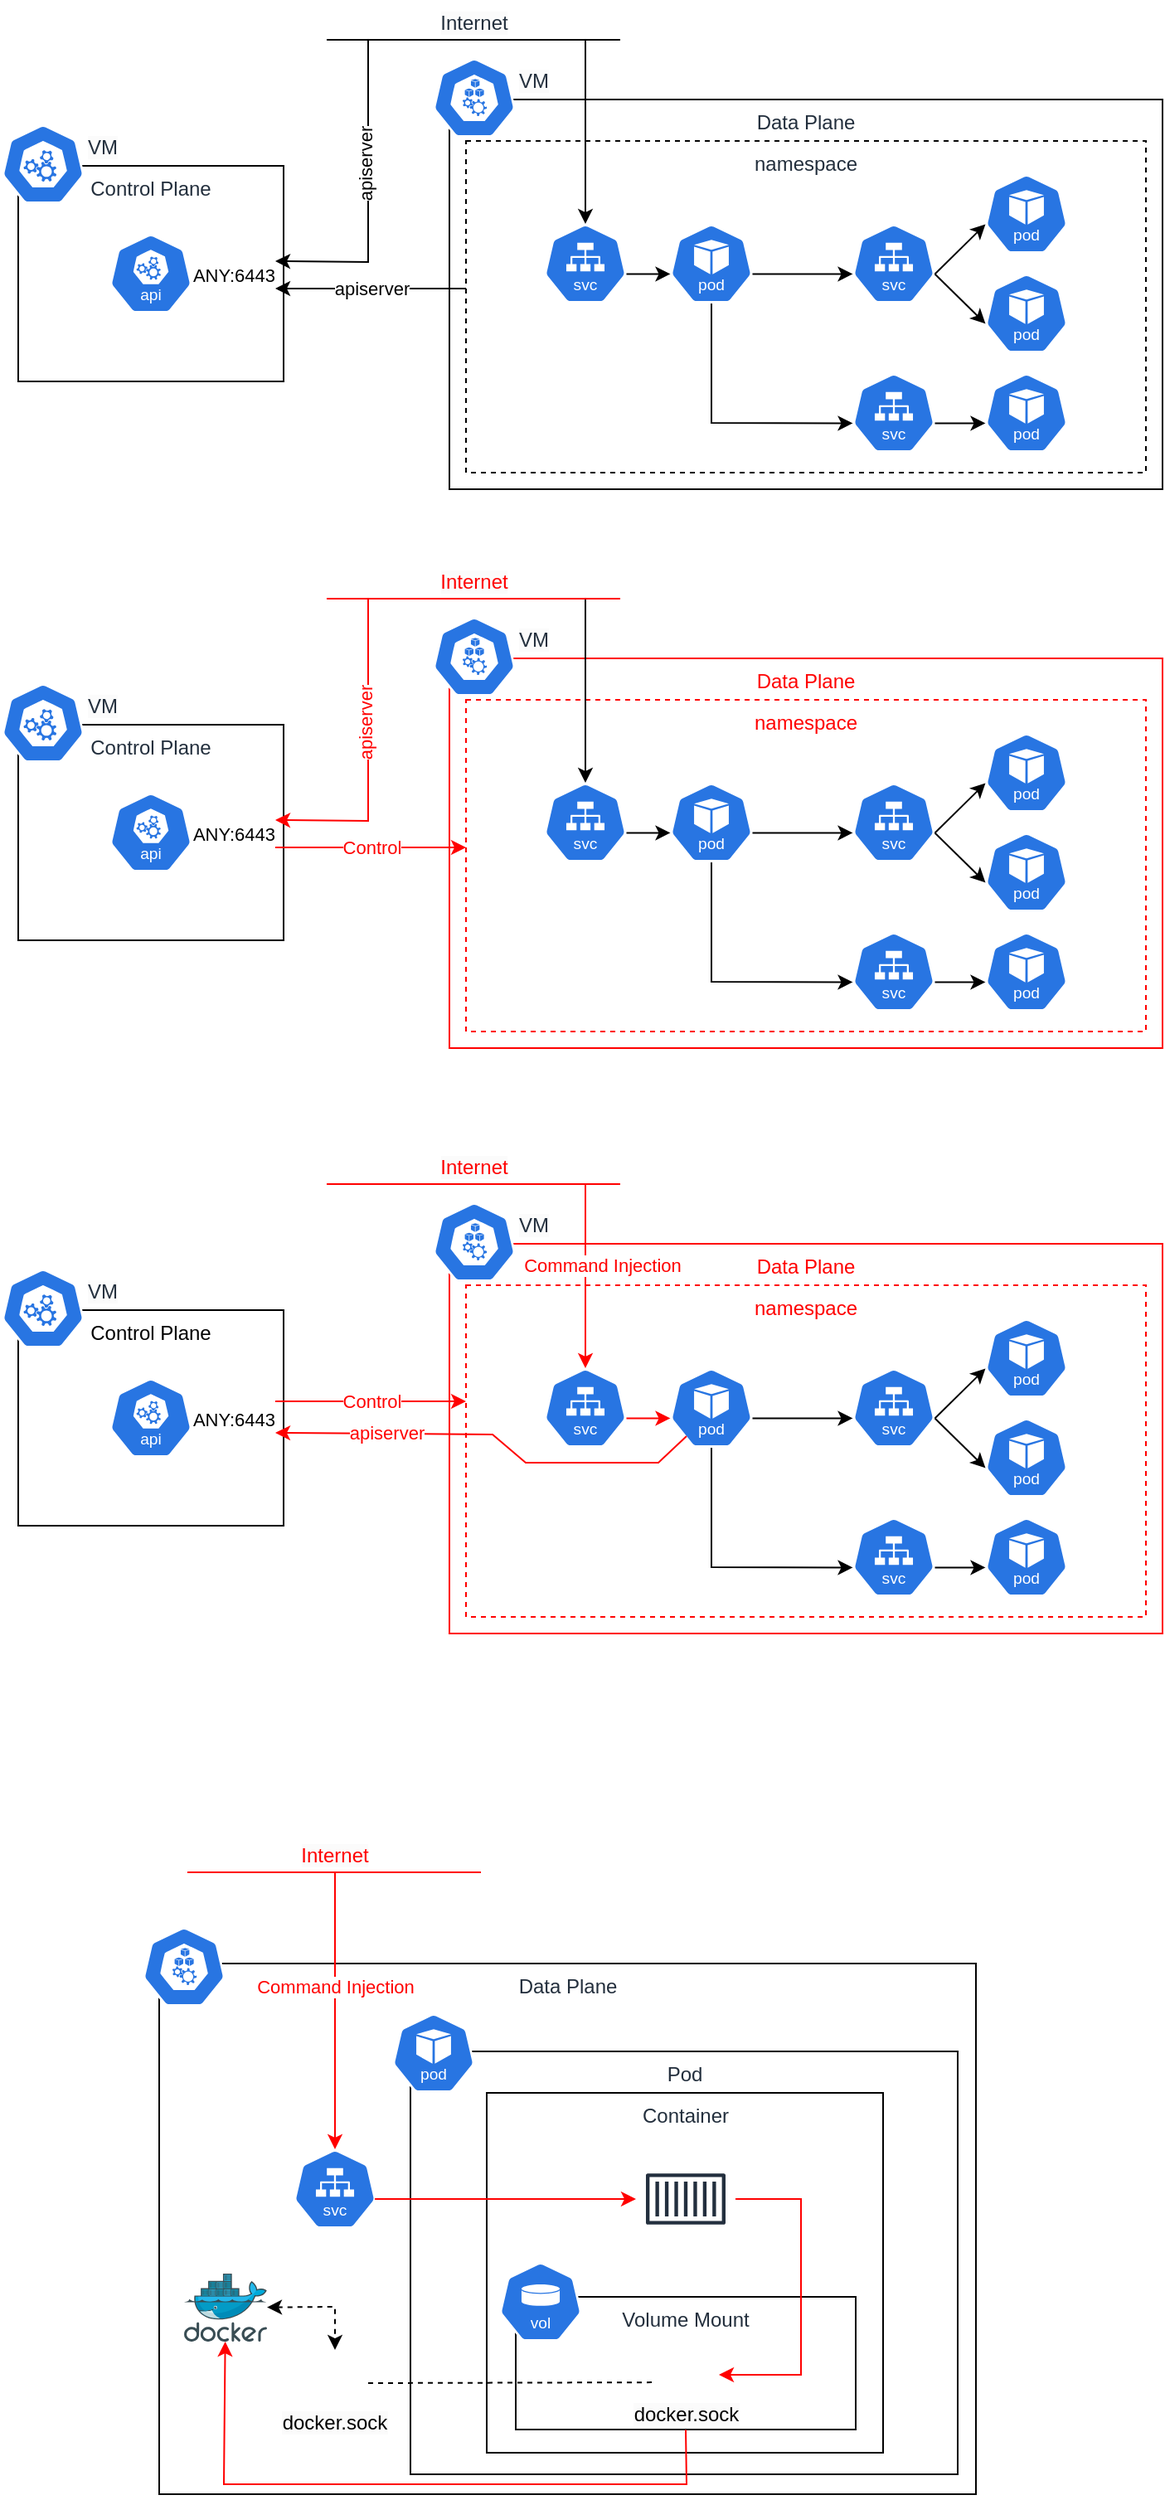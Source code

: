 <mxfile version="23.1.5" type="device">
  <diagram name="페이지-1" id="6Ciud2LX_YON1yYENwLM">
    <mxGraphModel dx="1900" dy="1121" grid="0" gridSize="10" guides="1" tooltips="1" connect="1" arrows="1" fold="1" page="1" pageScale="1" pageWidth="827" pageHeight="1169" math="0" shadow="0">
      <root>
        <mxCell id="0" />
        <mxCell id="1" parent="0" />
        <mxCell id="OnEs7zNqJqw-kV35xcPl-3" value="Control Plane" style="fillColor=default;strokeColor=default;dashed=0;verticalAlign=top;fontStyle=0;fontColor=#232F3D;whiteSpace=wrap;html=1;" parent="1" vertex="1">
          <mxGeometry x="74" y="233" width="160" height="130" as="geometry" />
        </mxCell>
        <mxCell id="OnEs7zNqJqw-kV35xcPl-1" value="" style="aspect=fixed;sketch=0;html=1;dashed=0;whitespace=wrap;fillColor=#2875E2;strokeColor=#ffffff;points=[[0.005,0.63,0],[0.1,0.2,0],[0.9,0.2,0],[0.5,0,0],[0.995,0.63,0],[0.72,0.99,0],[0.5,1,0],[0.28,0.99,0]];shape=mxgraph.kubernetes.icon2;prIcon=control_plane" parent="1" vertex="1">
          <mxGeometry x="64" y="208" width="50" height="48" as="geometry" />
        </mxCell>
        <mxCell id="OnEs7zNqJqw-kV35xcPl-5" value="" style="aspect=fixed;sketch=0;html=1;dashed=0;whitespace=wrap;fillColor=#2875E2;strokeColor=#ffffff;points=[[0.005,0.63,0],[0.1,0.2,0],[0.9,0.2,0],[0.5,0,0],[0.995,0.63,0],[0.72,0.99,0],[0.5,1,0],[0.28,0.99,0]];shape=mxgraph.kubernetes.icon2;kubernetesLabel=1;prIcon=api" parent="1" vertex="1">
          <mxGeometry x="129" y="274" width="50" height="48" as="geometry" />
        </mxCell>
        <mxCell id="OnEs7zNqJqw-kV35xcPl-6" value="&lt;span style=&quot;color: rgb(35, 47, 61); font-family: Helvetica; font-size: 12px; font-style: normal; font-variant-ligatures: normal; font-variant-caps: normal; font-weight: 400; letter-spacing: normal; orphans: 2; text-align: center; text-indent: 0px; text-transform: none; widows: 2; word-spacing: 0px; -webkit-text-stroke-width: 0px; background-color: rgb(251, 251, 251); text-decoration-thickness: initial; text-decoration-style: initial; text-decoration-color: initial; float: none; display: inline !important;&quot;&gt;VM&lt;/span&gt;" style="text;whiteSpace=wrap;html=1;" parent="1" vertex="1">
          <mxGeometry x="114" y="208" width="70" height="30" as="geometry" />
        </mxCell>
        <mxCell id="OnEs7zNqJqw-kV35xcPl-7" value="Data Plane" style="fillColor=default;strokeColor=default;dashed=0;verticalAlign=top;fontStyle=0;fontColor=#232F3D;whiteSpace=wrap;html=1;" parent="1" vertex="1">
          <mxGeometry x="334" y="193" width="430" height="235" as="geometry" />
        </mxCell>
        <mxCell id="OnEs7zNqJqw-kV35xcPl-10" value="&lt;span style=&quot;color: rgb(35, 47, 61); font-family: Helvetica; font-size: 12px; font-style: normal; font-variant-ligatures: normal; font-variant-caps: normal; font-weight: 400; letter-spacing: normal; orphans: 2; text-align: center; text-indent: 0px; text-transform: none; widows: 2; word-spacing: 0px; -webkit-text-stroke-width: 0px; background-color: rgb(251, 251, 251); text-decoration-thickness: initial; text-decoration-style: initial; text-decoration-color: initial; float: none; display: inline !important;&quot;&gt;VM&lt;/span&gt;" style="text;whiteSpace=wrap;html=1;" parent="1" vertex="1">
          <mxGeometry x="374" y="168" width="70" height="30" as="geometry" />
        </mxCell>
        <mxCell id="OnEs7zNqJqw-kV35xcPl-11" value="" style="aspect=fixed;sketch=0;html=1;dashed=0;whitespace=wrap;fillColor=#2875E2;strokeColor=#ffffff;points=[[0.005,0.63,0],[0.1,0.2,0],[0.9,0.2,0],[0.5,0,0],[0.995,0.63,0],[0.72,0.99,0],[0.5,1,0],[0.28,0.99,0]];shape=mxgraph.kubernetes.icon2;prIcon=node" parent="1" vertex="1">
          <mxGeometry x="324" y="168" width="50" height="48" as="geometry" />
        </mxCell>
        <mxCell id="OnEs7zNqJqw-kV35xcPl-15" value="" style="endArrow=classic;html=1;rounded=0;" parent="1" edge="1">
          <mxGeometry relative="1" as="geometry">
            <mxPoint x="344" y="307" as="sourcePoint" />
            <mxPoint x="229" y="307" as="targetPoint" />
          </mxGeometry>
        </mxCell>
        <mxCell id="OnEs7zNqJqw-kV35xcPl-16" value="apiserver" style="edgeLabel;resizable=0;html=1;align=center;verticalAlign=middle;" parent="OnEs7zNqJqw-kV35xcPl-15" connectable="0" vertex="1">
          <mxGeometry relative="1" as="geometry" />
        </mxCell>
        <mxCell id="OnEs7zNqJqw-kV35xcPl-18" value="ANY:6443" style="edgeLabel;resizable=0;html=1;align=right;verticalAlign=bottom;" parent="OnEs7zNqJqw-kV35xcPl-15" connectable="0" vertex="1">
          <mxGeometry x="1" relative="1" as="geometry" />
        </mxCell>
        <mxCell id="OnEs7zNqJqw-kV35xcPl-20" value="namespace" style="fillColor=default;strokeColor=default;dashed=1;verticalAlign=top;fontStyle=0;fontColor=#232F3D;whiteSpace=wrap;html=1;" parent="1" vertex="1">
          <mxGeometry x="344" y="218" width="410" height="200" as="geometry" />
        </mxCell>
        <mxCell id="OnEs7zNqJqw-kV35xcPl-21" value="" style="aspect=fixed;sketch=0;html=1;dashed=0;whitespace=wrap;fillColor=#2875E2;strokeColor=#ffffff;points=[[0.005,0.63,0],[0.1,0.2,0],[0.9,0.2,0],[0.5,0,0],[0.995,0.63,0],[0.72,0.99,0],[0.5,1,0],[0.28,0.99,0]];shape=mxgraph.kubernetes.icon2;kubernetesLabel=1;prIcon=svc" parent="1" vertex="1">
          <mxGeometry x="391" y="268" width="50" height="48" as="geometry" />
        </mxCell>
        <mxCell id="OnEs7zNqJqw-kV35xcPl-24" value="" style="aspect=fixed;sketch=0;html=1;dashed=0;whitespace=wrap;fillColor=#2875E2;strokeColor=#ffffff;points=[[0.005,0.63,0],[0.1,0.2,0],[0.9,0.2,0],[0.5,0,0],[0.995,0.63,0],[0.72,0.99,0],[0.5,1,0],[0.28,0.99,0]];shape=mxgraph.kubernetes.icon2;kubernetesLabel=1;prIcon=svc" parent="1" vertex="1">
          <mxGeometry x="577" y="268" width="50" height="48" as="geometry" />
        </mxCell>
        <mxCell id="OnEs7zNqJqw-kV35xcPl-26" value="" style="aspect=fixed;sketch=0;html=1;dashed=0;whitespace=wrap;fillColor=#2875E2;strokeColor=#ffffff;points=[[0.005,0.63,0],[0.1,0.2,0],[0.9,0.2,0],[0.5,0,0],[0.995,0.63,0],[0.72,0.99,0],[0.5,1,0],[0.28,0.99,0]];shape=mxgraph.kubernetes.icon2;kubernetesLabel=1;prIcon=pod" parent="1" vertex="1">
          <mxGeometry x="467" y="268" width="50" height="48" as="geometry" />
        </mxCell>
        <mxCell id="OnEs7zNqJqw-kV35xcPl-27" value="" style="aspect=fixed;sketch=0;html=1;dashed=0;whitespace=wrap;fillColor=#2875E2;strokeColor=#ffffff;points=[[0.005,0.63,0],[0.1,0.2,0],[0.9,0.2,0],[0.5,0,0],[0.995,0.63,0],[0.72,0.99,0],[0.5,1,0],[0.28,0.99,0]];shape=mxgraph.kubernetes.icon2;kubernetesLabel=1;prIcon=pod" parent="1" vertex="1">
          <mxGeometry x="657" y="238" width="50" height="48" as="geometry" />
        </mxCell>
        <mxCell id="OnEs7zNqJqw-kV35xcPl-28" value="" style="aspect=fixed;sketch=0;html=1;dashed=0;whitespace=wrap;fillColor=#2875E2;strokeColor=#ffffff;points=[[0.005,0.63,0],[0.1,0.2,0],[0.9,0.2,0],[0.5,0,0],[0.995,0.63,0],[0.72,0.99,0],[0.5,1,0],[0.28,0.99,0]];shape=mxgraph.kubernetes.icon2;kubernetesLabel=1;prIcon=pod" parent="1" vertex="1">
          <mxGeometry x="657" y="298" width="50" height="48" as="geometry" />
        </mxCell>
        <mxCell id="OnEs7zNqJqw-kV35xcPl-29" value="" style="endArrow=classic;html=1;rounded=0;entryX=0.5;entryY=0;entryDx=0;entryDy=0;entryPerimeter=0;" parent="1" target="OnEs7zNqJqw-kV35xcPl-21" edge="1">
          <mxGeometry width="50" height="50" relative="1" as="geometry">
            <mxPoint x="416" y="157" as="sourcePoint" />
            <mxPoint x="484" y="58" as="targetPoint" />
          </mxGeometry>
        </mxCell>
        <mxCell id="OnEs7zNqJqw-kV35xcPl-31" value="" style="endArrow=classic;html=1;rounded=0;entryX=0.005;entryY=0.63;entryDx=0;entryDy=0;entryPerimeter=0;exitX=0.995;exitY=0.63;exitDx=0;exitDy=0;exitPerimeter=0;" parent="1" source="OnEs7zNqJqw-kV35xcPl-21" target="OnEs7zNqJqw-kV35xcPl-26" edge="1">
          <mxGeometry width="50" height="50" relative="1" as="geometry">
            <mxPoint x="427" y="142" as="sourcePoint" />
            <mxPoint x="426" y="278" as="targetPoint" />
          </mxGeometry>
        </mxCell>
        <mxCell id="OnEs7zNqJqw-kV35xcPl-32" value="" style="endArrow=classic;html=1;rounded=0;exitX=0.995;exitY=0.63;exitDx=0;exitDy=0;exitPerimeter=0;entryX=0.005;entryY=0.63;entryDx=0;entryDy=0;entryPerimeter=0;" parent="1" source="OnEs7zNqJqw-kV35xcPl-26" target="OnEs7zNqJqw-kV35xcPl-24" edge="1">
          <mxGeometry width="50" height="50" relative="1" as="geometry">
            <mxPoint x="507" y="302" as="sourcePoint" />
            <mxPoint x="477" y="308" as="targetPoint" />
          </mxGeometry>
        </mxCell>
        <mxCell id="OnEs7zNqJqw-kV35xcPl-37" value="" style="endArrow=classic;html=1;rounded=0;entryX=0.005;entryY=0.63;entryDx=0;entryDy=0;entryPerimeter=0;exitX=0.995;exitY=0.63;exitDx=0;exitDy=0;exitPerimeter=0;" parent="1" source="OnEs7zNqJqw-kV35xcPl-24" target="OnEs7zNqJqw-kV35xcPl-28" edge="1">
          <mxGeometry width="50" height="50" relative="1" as="geometry">
            <mxPoint x="527" y="308" as="sourcePoint" />
            <mxPoint x="587" y="308" as="targetPoint" />
          </mxGeometry>
        </mxCell>
        <mxCell id="OnEs7zNqJqw-kV35xcPl-38" value="" style="endArrow=classic;html=1;rounded=0;entryX=0.005;entryY=0.63;entryDx=0;entryDy=0;entryPerimeter=0;exitX=0.995;exitY=0.63;exitDx=0;exitDy=0;exitPerimeter=0;" parent="1" source="OnEs7zNqJqw-kV35xcPl-24" target="OnEs7zNqJqw-kV35xcPl-27" edge="1">
          <mxGeometry width="50" height="50" relative="1" as="geometry">
            <mxPoint x="637" y="308" as="sourcePoint" />
            <mxPoint x="667" y="338" as="targetPoint" />
          </mxGeometry>
        </mxCell>
        <mxCell id="OnEs7zNqJqw-kV35xcPl-39" value="" style="aspect=fixed;sketch=0;html=1;dashed=0;whitespace=wrap;fillColor=#2875E2;strokeColor=#ffffff;points=[[0.005,0.63,0],[0.1,0.2,0],[0.9,0.2,0],[0.5,0,0],[0.995,0.63,0],[0.72,0.99,0],[0.5,1,0],[0.28,0.99,0]];shape=mxgraph.kubernetes.icon2;kubernetesLabel=1;prIcon=svc" parent="1" vertex="1">
          <mxGeometry x="577" y="358" width="50" height="48" as="geometry" />
        </mxCell>
        <mxCell id="OnEs7zNqJqw-kV35xcPl-40" value="" style="aspect=fixed;sketch=0;html=1;dashed=0;whitespace=wrap;fillColor=#2875E2;strokeColor=#ffffff;points=[[0.005,0.63,0],[0.1,0.2,0],[0.9,0.2,0],[0.5,0,0],[0.995,0.63,0],[0.72,0.99,0],[0.5,1,0],[0.28,0.99,0]];shape=mxgraph.kubernetes.icon2;kubernetesLabel=1;prIcon=pod" parent="1" vertex="1">
          <mxGeometry x="657" y="358" width="50" height="48" as="geometry" />
        </mxCell>
        <mxCell id="OnEs7zNqJqw-kV35xcPl-41" value="" style="endArrow=classic;html=1;rounded=0;entryX=0.005;entryY=0.63;entryDx=0;entryDy=0;entryPerimeter=0;exitX=0.995;exitY=0.63;exitDx=0;exitDy=0;exitPerimeter=0;" parent="1" source="OnEs7zNqJqw-kV35xcPl-39" target="OnEs7zNqJqw-kV35xcPl-40" edge="1">
          <mxGeometry width="50" height="50" relative="1" as="geometry">
            <mxPoint x="637" y="398" as="sourcePoint" />
            <mxPoint x="667" y="428" as="targetPoint" />
          </mxGeometry>
        </mxCell>
        <mxCell id="OnEs7zNqJqw-kV35xcPl-42" value="" style="endArrow=classic;html=1;rounded=0;exitX=0.5;exitY=1;exitDx=0;exitDy=0;exitPerimeter=0;entryX=0.005;entryY=0.63;entryDx=0;entryDy=0;entryPerimeter=0;" parent="1" source="OnEs7zNqJqw-kV35xcPl-26" target="OnEs7zNqJqw-kV35xcPl-39" edge="1">
          <mxGeometry width="50" height="50" relative="1" as="geometry">
            <mxPoint x="490" y="346" as="sourcePoint" />
            <mxPoint x="550" y="346" as="targetPoint" />
            <Array as="points">
              <mxPoint x="492" y="388" />
            </Array>
          </mxGeometry>
        </mxCell>
        <mxCell id="OnEs7zNqJqw-kV35xcPl-44" value="" style="endArrow=none;html=1;rounded=0;" parent="1" edge="1">
          <mxGeometry width="50" height="50" relative="1" as="geometry">
            <mxPoint x="260" y="157" as="sourcePoint" />
            <mxPoint x="437" y="157" as="targetPoint" />
          </mxGeometry>
        </mxCell>
        <mxCell id="OnEs7zNqJqw-kV35xcPl-45" value="&lt;span style=&quot;color: rgb(35, 47, 61); font-family: Helvetica; font-size: 12px; font-style: normal; font-variant-ligatures: normal; font-variant-caps: normal; font-weight: 400; letter-spacing: normal; orphans: 2; text-indent: 0px; text-transform: none; widows: 2; word-spacing: 0px; -webkit-text-stroke-width: 0px; background-color: rgb(251, 251, 251); text-decoration-thickness: initial; text-decoration-style: initial; text-decoration-color: initial; float: none; display: inline !important;&quot;&gt;Internet&lt;/span&gt;" style="text;whiteSpace=wrap;html=1;align=center;" parent="1" vertex="1">
          <mxGeometry x="326" y="133" width="46" height="20" as="geometry" />
        </mxCell>
        <mxCell id="OnEs7zNqJqw-kV35xcPl-46" value="" style="endArrow=classic;html=1;rounded=0;" parent="1" edge="1">
          <mxGeometry relative="1" as="geometry">
            <mxPoint x="285" y="157" as="sourcePoint" />
            <mxPoint x="229" y="290.5" as="targetPoint" />
            <Array as="points">
              <mxPoint x="285" y="291" />
            </Array>
          </mxGeometry>
        </mxCell>
        <mxCell id="OnEs7zNqJqw-kV35xcPl-47" value="apiserver" style="edgeLabel;resizable=0;html=1;align=center;verticalAlign=middle;rotation=-90;" parent="OnEs7zNqJqw-kV35xcPl-46" connectable="0" vertex="1">
          <mxGeometry relative="1" as="geometry">
            <mxPoint x="-2" y="-20" as="offset" />
          </mxGeometry>
        </mxCell>
        <mxCell id="hbSczMto2mFZ_-X4x2tu-1" value="Control Plane" style="fillColor=default;strokeColor=default;dashed=0;verticalAlign=top;fontStyle=0;fontColor=#232F3D;whiteSpace=wrap;html=1;" parent="1" vertex="1">
          <mxGeometry x="74" y="570" width="160" height="130" as="geometry" />
        </mxCell>
        <mxCell id="hbSczMto2mFZ_-X4x2tu-2" value="" style="aspect=fixed;sketch=0;html=1;dashed=0;whitespace=wrap;fillColor=#2875E2;strokeColor=#ffffff;points=[[0.005,0.63,0],[0.1,0.2,0],[0.9,0.2,0],[0.5,0,0],[0.995,0.63,0],[0.72,0.99,0],[0.5,1,0],[0.28,0.99,0]];shape=mxgraph.kubernetes.icon2;prIcon=control_plane" parent="1" vertex="1">
          <mxGeometry x="64" y="545" width="50" height="48" as="geometry" />
        </mxCell>
        <mxCell id="hbSczMto2mFZ_-X4x2tu-3" value="" style="aspect=fixed;sketch=0;html=1;dashed=0;whitespace=wrap;fillColor=#2875E2;strokeColor=#ffffff;points=[[0.005,0.63,0],[0.1,0.2,0],[0.9,0.2,0],[0.5,0,0],[0.995,0.63,0],[0.72,0.99,0],[0.5,1,0],[0.28,0.99,0]];shape=mxgraph.kubernetes.icon2;kubernetesLabel=1;prIcon=api" parent="1" vertex="1">
          <mxGeometry x="129" y="611" width="50" height="48" as="geometry" />
        </mxCell>
        <mxCell id="hbSczMto2mFZ_-X4x2tu-4" value="&lt;span style=&quot;color: rgb(35, 47, 61); font-family: Helvetica; font-size: 12px; font-style: normal; font-variant-ligatures: normal; font-variant-caps: normal; font-weight: 400; letter-spacing: normal; orphans: 2; text-align: center; text-indent: 0px; text-transform: none; widows: 2; word-spacing: 0px; -webkit-text-stroke-width: 0px; background-color: rgb(251, 251, 251); text-decoration-thickness: initial; text-decoration-style: initial; text-decoration-color: initial; float: none; display: inline !important;&quot;&gt;VM&lt;/span&gt;" style="text;whiteSpace=wrap;html=1;" parent="1" vertex="1">
          <mxGeometry x="114" y="545" width="70" height="30" as="geometry" />
        </mxCell>
        <mxCell id="hbSczMto2mFZ_-X4x2tu-5" value="&lt;font color=&quot;#ff0000&quot;&gt;Data Plane&lt;/font&gt;" style="fillColor=default;strokeColor=#FF0000;dashed=0;verticalAlign=top;fontStyle=0;fontColor=#232F3D;whiteSpace=wrap;html=1;" parent="1" vertex="1">
          <mxGeometry x="334" y="530" width="430" height="235" as="geometry" />
        </mxCell>
        <mxCell id="hbSczMto2mFZ_-X4x2tu-6" value="&lt;span style=&quot;color: rgb(35, 47, 61); font-family: Helvetica; font-size: 12px; font-style: normal; font-variant-ligatures: normal; font-variant-caps: normal; font-weight: 400; letter-spacing: normal; orphans: 2; text-align: center; text-indent: 0px; text-transform: none; widows: 2; word-spacing: 0px; -webkit-text-stroke-width: 0px; background-color: rgb(251, 251, 251); text-decoration-thickness: initial; text-decoration-style: initial; text-decoration-color: initial; float: none; display: inline !important;&quot;&gt;VM&lt;/span&gt;" style="text;whiteSpace=wrap;html=1;" parent="1" vertex="1">
          <mxGeometry x="374" y="505" width="70" height="30" as="geometry" />
        </mxCell>
        <mxCell id="hbSczMto2mFZ_-X4x2tu-7" value="" style="aspect=fixed;sketch=0;html=1;dashed=0;whitespace=wrap;fillColor=#2875E2;strokeColor=#ffffff;points=[[0.005,0.63,0],[0.1,0.2,0],[0.9,0.2,0],[0.5,0,0],[0.995,0.63,0],[0.72,0.99,0],[0.5,1,0],[0.28,0.99,0]];shape=mxgraph.kubernetes.icon2;prIcon=node" parent="1" vertex="1">
          <mxGeometry x="324" y="505" width="50" height="48" as="geometry" />
        </mxCell>
        <mxCell id="hbSczMto2mFZ_-X4x2tu-8" value="" style="endArrow=none;html=1;rounded=0;strokeColor=#FF0000;startArrow=classic;startFill=1;endFill=0;" parent="1" edge="1">
          <mxGeometry relative="1" as="geometry">
            <mxPoint x="344" y="644" as="sourcePoint" />
            <mxPoint x="229" y="644" as="targetPoint" />
          </mxGeometry>
        </mxCell>
        <mxCell id="hbSczMto2mFZ_-X4x2tu-9" value="&lt;font color=&quot;#ff0000&quot;&gt;Control&lt;/font&gt;" style="edgeLabel;resizable=0;html=1;align=center;verticalAlign=middle;" parent="hbSczMto2mFZ_-X4x2tu-8" connectable="0" vertex="1">
          <mxGeometry relative="1" as="geometry" />
        </mxCell>
        <mxCell id="hbSczMto2mFZ_-X4x2tu-10" value="ANY:6443" style="edgeLabel;resizable=0;html=1;align=right;verticalAlign=bottom;" parent="hbSczMto2mFZ_-X4x2tu-8" connectable="0" vertex="1">
          <mxGeometry x="1" relative="1" as="geometry" />
        </mxCell>
        <mxCell id="hbSczMto2mFZ_-X4x2tu-11" value="&lt;font color=&quot;#ff0000&quot;&gt;namespace&lt;/font&gt;" style="fillColor=default;strokeColor=#FF0000;dashed=1;verticalAlign=top;fontStyle=0;fontColor=#232F3D;whiteSpace=wrap;html=1;" parent="1" vertex="1">
          <mxGeometry x="344" y="555" width="410" height="200" as="geometry" />
        </mxCell>
        <mxCell id="hbSczMto2mFZ_-X4x2tu-12" value="" style="aspect=fixed;sketch=0;html=1;dashed=0;whitespace=wrap;fillColor=#2875E2;strokeColor=#ffffff;points=[[0.005,0.63,0],[0.1,0.2,0],[0.9,0.2,0],[0.5,0,0],[0.995,0.63,0],[0.72,0.99,0],[0.5,1,0],[0.28,0.99,0]];shape=mxgraph.kubernetes.icon2;kubernetesLabel=1;prIcon=svc" parent="1" vertex="1">
          <mxGeometry x="391" y="605" width="50" height="48" as="geometry" />
        </mxCell>
        <mxCell id="hbSczMto2mFZ_-X4x2tu-13" value="" style="aspect=fixed;sketch=0;html=1;dashed=0;whitespace=wrap;fillColor=#2875E2;strokeColor=#ffffff;points=[[0.005,0.63,0],[0.1,0.2,0],[0.9,0.2,0],[0.5,0,0],[0.995,0.63,0],[0.72,0.99,0],[0.5,1,0],[0.28,0.99,0]];shape=mxgraph.kubernetes.icon2;kubernetesLabel=1;prIcon=svc" parent="1" vertex="1">
          <mxGeometry x="577" y="605" width="50" height="48" as="geometry" />
        </mxCell>
        <mxCell id="hbSczMto2mFZ_-X4x2tu-14" value="" style="aspect=fixed;sketch=0;html=1;dashed=0;whitespace=wrap;fillColor=#2875E2;strokeColor=#ffffff;points=[[0.005,0.63,0],[0.1,0.2,0],[0.9,0.2,0],[0.5,0,0],[0.995,0.63,0],[0.72,0.99,0],[0.5,1,0],[0.28,0.99,0]];shape=mxgraph.kubernetes.icon2;kubernetesLabel=1;prIcon=pod" parent="1" vertex="1">
          <mxGeometry x="467" y="605" width="50" height="48" as="geometry" />
        </mxCell>
        <mxCell id="hbSczMto2mFZ_-X4x2tu-15" value="" style="aspect=fixed;sketch=0;html=1;dashed=0;whitespace=wrap;fillColor=#2875E2;strokeColor=#ffffff;points=[[0.005,0.63,0],[0.1,0.2,0],[0.9,0.2,0],[0.5,0,0],[0.995,0.63,0],[0.72,0.99,0],[0.5,1,0],[0.28,0.99,0]];shape=mxgraph.kubernetes.icon2;kubernetesLabel=1;prIcon=pod" parent="1" vertex="1">
          <mxGeometry x="657" y="575" width="50" height="48" as="geometry" />
        </mxCell>
        <mxCell id="hbSczMto2mFZ_-X4x2tu-16" value="" style="aspect=fixed;sketch=0;html=1;dashed=0;whitespace=wrap;fillColor=#2875E2;strokeColor=#ffffff;points=[[0.005,0.63,0],[0.1,0.2,0],[0.9,0.2,0],[0.5,0,0],[0.995,0.63,0],[0.72,0.99,0],[0.5,1,0],[0.28,0.99,0]];shape=mxgraph.kubernetes.icon2;kubernetesLabel=1;prIcon=pod" parent="1" vertex="1">
          <mxGeometry x="657" y="635" width="50" height="48" as="geometry" />
        </mxCell>
        <mxCell id="hbSczMto2mFZ_-X4x2tu-17" value="" style="endArrow=classic;html=1;rounded=0;entryX=0.5;entryY=0;entryDx=0;entryDy=0;entryPerimeter=0;" parent="1" target="hbSczMto2mFZ_-X4x2tu-12" edge="1">
          <mxGeometry width="50" height="50" relative="1" as="geometry">
            <mxPoint x="416" y="494" as="sourcePoint" />
            <mxPoint x="484" y="395" as="targetPoint" />
          </mxGeometry>
        </mxCell>
        <mxCell id="hbSczMto2mFZ_-X4x2tu-18" value="" style="endArrow=classic;html=1;rounded=0;entryX=0.005;entryY=0.63;entryDx=0;entryDy=0;entryPerimeter=0;exitX=0.995;exitY=0.63;exitDx=0;exitDy=0;exitPerimeter=0;" parent="1" source="hbSczMto2mFZ_-X4x2tu-12" target="hbSczMto2mFZ_-X4x2tu-14" edge="1">
          <mxGeometry width="50" height="50" relative="1" as="geometry">
            <mxPoint x="427" y="479" as="sourcePoint" />
            <mxPoint x="426" y="615" as="targetPoint" />
          </mxGeometry>
        </mxCell>
        <mxCell id="hbSczMto2mFZ_-X4x2tu-19" value="" style="endArrow=classic;html=1;rounded=0;exitX=0.995;exitY=0.63;exitDx=0;exitDy=0;exitPerimeter=0;entryX=0.005;entryY=0.63;entryDx=0;entryDy=0;entryPerimeter=0;" parent="1" source="hbSczMto2mFZ_-X4x2tu-14" target="hbSczMto2mFZ_-X4x2tu-13" edge="1">
          <mxGeometry width="50" height="50" relative="1" as="geometry">
            <mxPoint x="507" y="639" as="sourcePoint" />
            <mxPoint x="477" y="645" as="targetPoint" />
          </mxGeometry>
        </mxCell>
        <mxCell id="hbSczMto2mFZ_-X4x2tu-20" value="" style="endArrow=classic;html=1;rounded=0;entryX=0.005;entryY=0.63;entryDx=0;entryDy=0;entryPerimeter=0;exitX=0.995;exitY=0.63;exitDx=0;exitDy=0;exitPerimeter=0;" parent="1" source="hbSczMto2mFZ_-X4x2tu-13" target="hbSczMto2mFZ_-X4x2tu-16" edge="1">
          <mxGeometry width="50" height="50" relative="1" as="geometry">
            <mxPoint x="527" y="645" as="sourcePoint" />
            <mxPoint x="587" y="645" as="targetPoint" />
          </mxGeometry>
        </mxCell>
        <mxCell id="hbSczMto2mFZ_-X4x2tu-21" value="" style="endArrow=classic;html=1;rounded=0;entryX=0.005;entryY=0.63;entryDx=0;entryDy=0;entryPerimeter=0;exitX=0.995;exitY=0.63;exitDx=0;exitDy=0;exitPerimeter=0;" parent="1" source="hbSczMto2mFZ_-X4x2tu-13" target="hbSczMto2mFZ_-X4x2tu-15" edge="1">
          <mxGeometry width="50" height="50" relative="1" as="geometry">
            <mxPoint x="637" y="645" as="sourcePoint" />
            <mxPoint x="667" y="675" as="targetPoint" />
          </mxGeometry>
        </mxCell>
        <mxCell id="hbSczMto2mFZ_-X4x2tu-22" value="" style="aspect=fixed;sketch=0;html=1;dashed=0;whitespace=wrap;fillColor=#2875E2;strokeColor=#ffffff;points=[[0.005,0.63,0],[0.1,0.2,0],[0.9,0.2,0],[0.5,0,0],[0.995,0.63,0],[0.72,0.99,0],[0.5,1,0],[0.28,0.99,0]];shape=mxgraph.kubernetes.icon2;kubernetesLabel=1;prIcon=svc" parent="1" vertex="1">
          <mxGeometry x="577" y="695" width="50" height="48" as="geometry" />
        </mxCell>
        <mxCell id="hbSczMto2mFZ_-X4x2tu-23" value="" style="aspect=fixed;sketch=0;html=1;dashed=0;whitespace=wrap;fillColor=#2875E2;strokeColor=#ffffff;points=[[0.005,0.63,0],[0.1,0.2,0],[0.9,0.2,0],[0.5,0,0],[0.995,0.63,0],[0.72,0.99,0],[0.5,1,0],[0.28,0.99,0]];shape=mxgraph.kubernetes.icon2;kubernetesLabel=1;prIcon=pod" parent="1" vertex="1">
          <mxGeometry x="657" y="695" width="50" height="48" as="geometry" />
        </mxCell>
        <mxCell id="hbSczMto2mFZ_-X4x2tu-24" value="" style="endArrow=classic;html=1;rounded=0;entryX=0.005;entryY=0.63;entryDx=0;entryDy=0;entryPerimeter=0;exitX=0.995;exitY=0.63;exitDx=0;exitDy=0;exitPerimeter=0;" parent="1" source="hbSczMto2mFZ_-X4x2tu-22" target="hbSczMto2mFZ_-X4x2tu-23" edge="1">
          <mxGeometry width="50" height="50" relative="1" as="geometry">
            <mxPoint x="637" y="735" as="sourcePoint" />
            <mxPoint x="667" y="765" as="targetPoint" />
          </mxGeometry>
        </mxCell>
        <mxCell id="hbSczMto2mFZ_-X4x2tu-25" value="" style="endArrow=classic;html=1;rounded=0;exitX=0.5;exitY=1;exitDx=0;exitDy=0;exitPerimeter=0;entryX=0.005;entryY=0.63;entryDx=0;entryDy=0;entryPerimeter=0;" parent="1" source="hbSczMto2mFZ_-X4x2tu-14" target="hbSczMto2mFZ_-X4x2tu-22" edge="1">
          <mxGeometry width="50" height="50" relative="1" as="geometry">
            <mxPoint x="490" y="683" as="sourcePoint" />
            <mxPoint x="550" y="683" as="targetPoint" />
            <Array as="points">
              <mxPoint x="492" y="725" />
            </Array>
          </mxGeometry>
        </mxCell>
        <mxCell id="hbSczMto2mFZ_-X4x2tu-26" value="" style="endArrow=none;html=1;rounded=0;strokeColor=#FF0000;" parent="1" edge="1">
          <mxGeometry width="50" height="50" relative="1" as="geometry">
            <mxPoint x="260" y="494" as="sourcePoint" />
            <mxPoint x="437" y="494" as="targetPoint" />
          </mxGeometry>
        </mxCell>
        <mxCell id="hbSczMto2mFZ_-X4x2tu-27" value="&lt;span style=&quot;font-family: Helvetica; font-size: 12px; font-style: normal; font-variant-ligatures: normal; font-variant-caps: normal; font-weight: 400; letter-spacing: normal; orphans: 2; text-indent: 0px; text-transform: none; widows: 2; word-spacing: 0px; -webkit-text-stroke-width: 0px; background-color: rgb(251, 251, 251); text-decoration-thickness: initial; text-decoration-style: initial; text-decoration-color: initial; float: none; display: inline !important;&quot;&gt;&lt;font color=&quot;#ff0000&quot;&gt;Internet&lt;/font&gt;&lt;/span&gt;" style="text;whiteSpace=wrap;html=1;align=center;" parent="1" vertex="1">
          <mxGeometry x="326" y="470" width="46" height="20" as="geometry" />
        </mxCell>
        <mxCell id="hbSczMto2mFZ_-X4x2tu-28" value="" style="endArrow=classic;html=1;rounded=0;strokeColor=#FF0000;" parent="1" edge="1">
          <mxGeometry relative="1" as="geometry">
            <mxPoint x="285" y="494" as="sourcePoint" />
            <mxPoint x="229" y="627.5" as="targetPoint" />
            <Array as="points">
              <mxPoint x="285" y="628" />
            </Array>
          </mxGeometry>
        </mxCell>
        <mxCell id="hbSczMto2mFZ_-X4x2tu-29" value="&lt;font color=&quot;#ff0000&quot;&gt;apiserver&lt;/font&gt;" style="edgeLabel;resizable=0;html=1;align=center;verticalAlign=middle;rotation=-90;" parent="hbSczMto2mFZ_-X4x2tu-28" connectable="0" vertex="1">
          <mxGeometry relative="1" as="geometry">
            <mxPoint x="-2" y="-20" as="offset" />
          </mxGeometry>
        </mxCell>
        <mxCell id="hbSczMto2mFZ_-X4x2tu-31" value="&lt;font color=&quot;#000000&quot;&gt;Control Plane&lt;/font&gt;" style="fillColor=default;strokeColor=#000000;dashed=0;verticalAlign=top;fontStyle=0;fontColor=#232F3D;whiteSpace=wrap;html=1;" parent="1" vertex="1">
          <mxGeometry x="74" y="923" width="160" height="130" as="geometry" />
        </mxCell>
        <mxCell id="hbSczMto2mFZ_-X4x2tu-32" value="" style="aspect=fixed;sketch=0;html=1;dashed=0;whitespace=wrap;fillColor=#2875E2;strokeColor=#ffffff;points=[[0.005,0.63,0],[0.1,0.2,0],[0.9,0.2,0],[0.5,0,0],[0.995,0.63,0],[0.72,0.99,0],[0.5,1,0],[0.28,0.99,0]];shape=mxgraph.kubernetes.icon2;prIcon=control_plane" parent="1" vertex="1">
          <mxGeometry x="64" y="898" width="50" height="48" as="geometry" />
        </mxCell>
        <mxCell id="hbSczMto2mFZ_-X4x2tu-33" value="" style="aspect=fixed;sketch=0;html=1;dashed=0;whitespace=wrap;fillColor=#2875E2;strokeColor=#ffffff;points=[[0.005,0.63,0],[0.1,0.2,0],[0.9,0.2,0],[0.5,0,0],[0.995,0.63,0],[0.72,0.99,0],[0.5,1,0],[0.28,0.99,0]];shape=mxgraph.kubernetes.icon2;kubernetesLabel=1;prIcon=api" parent="1" vertex="1">
          <mxGeometry x="129" y="964" width="50" height="48" as="geometry" />
        </mxCell>
        <mxCell id="hbSczMto2mFZ_-X4x2tu-34" value="&lt;span style=&quot;color: rgb(35, 47, 61); font-family: Helvetica; font-size: 12px; font-style: normal; font-variant-ligatures: normal; font-variant-caps: normal; font-weight: 400; letter-spacing: normal; orphans: 2; text-align: center; text-indent: 0px; text-transform: none; widows: 2; word-spacing: 0px; -webkit-text-stroke-width: 0px; background-color: rgb(251, 251, 251); text-decoration-thickness: initial; text-decoration-style: initial; text-decoration-color: initial; float: none; display: inline !important;&quot;&gt;VM&lt;/span&gt;" style="text;whiteSpace=wrap;html=1;" parent="1" vertex="1">
          <mxGeometry x="114" y="898" width="70" height="30" as="geometry" />
        </mxCell>
        <mxCell id="hbSczMto2mFZ_-X4x2tu-35" value="&lt;font color=&quot;#ff0000&quot;&gt;Data Plane&lt;/font&gt;" style="fillColor=default;strokeColor=#FF0000;dashed=0;verticalAlign=top;fontStyle=0;fontColor=#232F3D;whiteSpace=wrap;html=1;" parent="1" vertex="1">
          <mxGeometry x="334" y="883" width="430" height="235" as="geometry" />
        </mxCell>
        <mxCell id="hbSczMto2mFZ_-X4x2tu-36" value="&lt;span style=&quot;color: rgb(35, 47, 61); font-family: Helvetica; font-size: 12px; font-style: normal; font-variant-ligatures: normal; font-variant-caps: normal; font-weight: 400; letter-spacing: normal; orphans: 2; text-align: center; text-indent: 0px; text-transform: none; widows: 2; word-spacing: 0px; -webkit-text-stroke-width: 0px; background-color: rgb(251, 251, 251); text-decoration-thickness: initial; text-decoration-style: initial; text-decoration-color: initial; float: none; display: inline !important;&quot;&gt;VM&lt;/span&gt;" style="text;whiteSpace=wrap;html=1;" parent="1" vertex="1">
          <mxGeometry x="374" y="858" width="70" height="30" as="geometry" />
        </mxCell>
        <mxCell id="hbSczMto2mFZ_-X4x2tu-37" value="" style="aspect=fixed;sketch=0;html=1;dashed=0;whitespace=wrap;fillColor=#2875E2;strokeColor=#ffffff;points=[[0.005,0.63,0],[0.1,0.2,0],[0.9,0.2,0],[0.5,0,0],[0.995,0.63,0],[0.72,0.99,0],[0.5,1,0],[0.28,0.99,0]];shape=mxgraph.kubernetes.icon2;prIcon=node" parent="1" vertex="1">
          <mxGeometry x="324" y="858" width="50" height="48" as="geometry" />
        </mxCell>
        <mxCell id="hbSczMto2mFZ_-X4x2tu-41" value="&lt;font color=&quot;#ff0000&quot;&gt;namespace&lt;/font&gt;" style="fillColor=default;strokeColor=#FF0000;dashed=1;verticalAlign=top;fontStyle=0;fontColor=#232F3D;whiteSpace=wrap;html=1;" parent="1" vertex="1">
          <mxGeometry x="344" y="908" width="410" height="200" as="geometry" />
        </mxCell>
        <mxCell id="hbSczMto2mFZ_-X4x2tu-42" value="" style="aspect=fixed;sketch=0;html=1;dashed=0;whitespace=wrap;fillColor=#2875E2;strokeColor=#ffffff;points=[[0.005,0.63,0],[0.1,0.2,0],[0.9,0.2,0],[0.5,0,0],[0.995,0.63,0],[0.72,0.99,0],[0.5,1,0],[0.28,0.99,0]];shape=mxgraph.kubernetes.icon2;kubernetesLabel=1;prIcon=svc" parent="1" vertex="1">
          <mxGeometry x="391" y="958" width="50" height="48" as="geometry" />
        </mxCell>
        <mxCell id="hbSczMto2mFZ_-X4x2tu-43" value="" style="aspect=fixed;sketch=0;html=1;dashed=0;whitespace=wrap;fillColor=#2875E2;strokeColor=#ffffff;points=[[0.005,0.63,0],[0.1,0.2,0],[0.9,0.2,0],[0.5,0,0],[0.995,0.63,0],[0.72,0.99,0],[0.5,1,0],[0.28,0.99,0]];shape=mxgraph.kubernetes.icon2;kubernetesLabel=1;prIcon=svc" parent="1" vertex="1">
          <mxGeometry x="577" y="958" width="50" height="48" as="geometry" />
        </mxCell>
        <mxCell id="hbSczMto2mFZ_-X4x2tu-44" value="" style="aspect=fixed;sketch=0;html=1;dashed=0;whitespace=wrap;fillColor=#2875E2;strokeColor=#ffffff;points=[[0.005,0.63,0],[0.1,0.2,0],[0.9,0.2,0],[0.5,0,0],[0.995,0.63,0],[0.72,0.99,0],[0.5,1,0],[0.28,0.99,0]];shape=mxgraph.kubernetes.icon2;kubernetesLabel=1;prIcon=pod" parent="1" vertex="1">
          <mxGeometry x="467" y="958" width="50" height="48" as="geometry" />
        </mxCell>
        <mxCell id="hbSczMto2mFZ_-X4x2tu-45" value="" style="aspect=fixed;sketch=0;html=1;dashed=0;whitespace=wrap;fillColor=#2875E2;strokeColor=#ffffff;points=[[0.005,0.63,0],[0.1,0.2,0],[0.9,0.2,0],[0.5,0,0],[0.995,0.63,0],[0.72,0.99,0],[0.5,1,0],[0.28,0.99,0]];shape=mxgraph.kubernetes.icon2;kubernetesLabel=1;prIcon=pod" parent="1" vertex="1">
          <mxGeometry x="657" y="928" width="50" height="48" as="geometry" />
        </mxCell>
        <mxCell id="hbSczMto2mFZ_-X4x2tu-46" value="" style="aspect=fixed;sketch=0;html=1;dashed=0;whitespace=wrap;fillColor=#2875E2;strokeColor=#ffffff;points=[[0.005,0.63,0],[0.1,0.2,0],[0.9,0.2,0],[0.5,0,0],[0.995,0.63,0],[0.72,0.99,0],[0.5,1,0],[0.28,0.99,0]];shape=mxgraph.kubernetes.icon2;kubernetesLabel=1;prIcon=pod" parent="1" vertex="1">
          <mxGeometry x="657" y="988" width="50" height="48" as="geometry" />
        </mxCell>
        <mxCell id="hbSczMto2mFZ_-X4x2tu-47" value="" style="endArrow=classic;html=1;rounded=0;entryX=0.5;entryY=0;entryDx=0;entryDy=0;entryPerimeter=0;strokeColor=#FF0000;" parent="1" target="hbSczMto2mFZ_-X4x2tu-42" edge="1">
          <mxGeometry width="50" height="50" relative="1" as="geometry">
            <mxPoint x="416" y="847" as="sourcePoint" />
            <mxPoint x="484" y="748" as="targetPoint" />
          </mxGeometry>
        </mxCell>
        <mxCell id="hbSczMto2mFZ_-X4x2tu-62" value="&lt;font color=&quot;#ff0000&quot;&gt;Command Injection&lt;/font&gt;" style="edgeLabel;html=1;align=center;verticalAlign=middle;resizable=0;points=[];rotation=0;" parent="hbSczMto2mFZ_-X4x2tu-47" vertex="1" connectable="0">
          <mxGeometry x="0.408" y="1" relative="1" as="geometry">
            <mxPoint x="9" y="-29" as="offset" />
          </mxGeometry>
        </mxCell>
        <mxCell id="hbSczMto2mFZ_-X4x2tu-48" value="" style="endArrow=classic;html=1;rounded=0;entryX=0.005;entryY=0.63;entryDx=0;entryDy=0;entryPerimeter=0;exitX=0.995;exitY=0.63;exitDx=0;exitDy=0;exitPerimeter=0;strokeColor=#FF0000;" parent="1" source="hbSczMto2mFZ_-X4x2tu-42" target="hbSczMto2mFZ_-X4x2tu-44" edge="1">
          <mxGeometry width="50" height="50" relative="1" as="geometry">
            <mxPoint x="427" y="832" as="sourcePoint" />
            <mxPoint x="426" y="968" as="targetPoint" />
          </mxGeometry>
        </mxCell>
        <mxCell id="hbSczMto2mFZ_-X4x2tu-49" value="" style="endArrow=classic;html=1;rounded=0;exitX=0.995;exitY=0.63;exitDx=0;exitDy=0;exitPerimeter=0;entryX=0.005;entryY=0.63;entryDx=0;entryDy=0;entryPerimeter=0;" parent="1" source="hbSczMto2mFZ_-X4x2tu-44" target="hbSczMto2mFZ_-X4x2tu-43" edge="1">
          <mxGeometry width="50" height="50" relative="1" as="geometry">
            <mxPoint x="507" y="992" as="sourcePoint" />
            <mxPoint x="477" y="998" as="targetPoint" />
          </mxGeometry>
        </mxCell>
        <mxCell id="hbSczMto2mFZ_-X4x2tu-50" value="" style="endArrow=classic;html=1;rounded=0;entryX=0.005;entryY=0.63;entryDx=0;entryDy=0;entryPerimeter=0;exitX=0.995;exitY=0.63;exitDx=0;exitDy=0;exitPerimeter=0;" parent="1" source="hbSczMto2mFZ_-X4x2tu-43" target="hbSczMto2mFZ_-X4x2tu-46" edge="1">
          <mxGeometry width="50" height="50" relative="1" as="geometry">
            <mxPoint x="527" y="998" as="sourcePoint" />
            <mxPoint x="587" y="998" as="targetPoint" />
          </mxGeometry>
        </mxCell>
        <mxCell id="hbSczMto2mFZ_-X4x2tu-51" value="" style="endArrow=classic;html=1;rounded=0;entryX=0.005;entryY=0.63;entryDx=0;entryDy=0;entryPerimeter=0;exitX=0.995;exitY=0.63;exitDx=0;exitDy=0;exitPerimeter=0;" parent="1" source="hbSczMto2mFZ_-X4x2tu-43" target="hbSczMto2mFZ_-X4x2tu-45" edge="1">
          <mxGeometry width="50" height="50" relative="1" as="geometry">
            <mxPoint x="637" y="998" as="sourcePoint" />
            <mxPoint x="667" y="1028" as="targetPoint" />
          </mxGeometry>
        </mxCell>
        <mxCell id="hbSczMto2mFZ_-X4x2tu-52" value="" style="aspect=fixed;sketch=0;html=1;dashed=0;whitespace=wrap;fillColor=#2875E2;strokeColor=#ffffff;points=[[0.005,0.63,0],[0.1,0.2,0],[0.9,0.2,0],[0.5,0,0],[0.995,0.63,0],[0.72,0.99,0],[0.5,1,0],[0.28,0.99,0]];shape=mxgraph.kubernetes.icon2;kubernetesLabel=1;prIcon=svc" parent="1" vertex="1">
          <mxGeometry x="577" y="1048" width="50" height="48" as="geometry" />
        </mxCell>
        <mxCell id="hbSczMto2mFZ_-X4x2tu-53" value="" style="aspect=fixed;sketch=0;html=1;dashed=0;whitespace=wrap;fillColor=#2875E2;strokeColor=#ffffff;points=[[0.005,0.63,0],[0.1,0.2,0],[0.9,0.2,0],[0.5,0,0],[0.995,0.63,0],[0.72,0.99,0],[0.5,1,0],[0.28,0.99,0]];shape=mxgraph.kubernetes.icon2;kubernetesLabel=1;prIcon=pod" parent="1" vertex="1">
          <mxGeometry x="657" y="1048" width="50" height="48" as="geometry" />
        </mxCell>
        <mxCell id="hbSczMto2mFZ_-X4x2tu-54" value="" style="endArrow=classic;html=1;rounded=0;entryX=0.005;entryY=0.63;entryDx=0;entryDy=0;entryPerimeter=0;exitX=0.995;exitY=0.63;exitDx=0;exitDy=0;exitPerimeter=0;" parent="1" source="hbSczMto2mFZ_-X4x2tu-52" target="hbSczMto2mFZ_-X4x2tu-53" edge="1">
          <mxGeometry width="50" height="50" relative="1" as="geometry">
            <mxPoint x="637" y="1088" as="sourcePoint" />
            <mxPoint x="667" y="1118" as="targetPoint" />
          </mxGeometry>
        </mxCell>
        <mxCell id="hbSczMto2mFZ_-X4x2tu-55" value="" style="endArrow=classic;html=1;rounded=0;exitX=0.5;exitY=1;exitDx=0;exitDy=0;exitPerimeter=0;entryX=0.005;entryY=0.63;entryDx=0;entryDy=0;entryPerimeter=0;" parent="1" source="hbSczMto2mFZ_-X4x2tu-44" target="hbSczMto2mFZ_-X4x2tu-52" edge="1">
          <mxGeometry width="50" height="50" relative="1" as="geometry">
            <mxPoint x="490" y="1036" as="sourcePoint" />
            <mxPoint x="550" y="1036" as="targetPoint" />
            <Array as="points">
              <mxPoint x="492" y="1078" />
            </Array>
          </mxGeometry>
        </mxCell>
        <mxCell id="hbSczMto2mFZ_-X4x2tu-56" value="" style="endArrow=none;html=1;rounded=0;strokeColor=#FF0000;" parent="1" edge="1">
          <mxGeometry width="50" height="50" relative="1" as="geometry">
            <mxPoint x="260" y="847" as="sourcePoint" />
            <mxPoint x="437" y="847" as="targetPoint" />
          </mxGeometry>
        </mxCell>
        <mxCell id="hbSczMto2mFZ_-X4x2tu-57" value="&lt;span style=&quot;font-family: Helvetica; font-size: 12px; font-style: normal; font-variant-ligatures: normal; font-variant-caps: normal; font-weight: 400; letter-spacing: normal; orphans: 2; text-indent: 0px; text-transform: none; widows: 2; word-spacing: 0px; -webkit-text-stroke-width: 0px; background-color: rgb(251, 251, 251); text-decoration-thickness: initial; text-decoration-style: initial; text-decoration-color: initial; float: none; display: inline !important;&quot;&gt;&lt;font color=&quot;#ff0000&quot;&gt;Internet&lt;/font&gt;&lt;/span&gt;" style="text;whiteSpace=wrap;html=1;align=center;" parent="1" vertex="1">
          <mxGeometry x="326" y="823" width="46" height="20" as="geometry" />
        </mxCell>
        <mxCell id="hbSczMto2mFZ_-X4x2tu-38" value="" style="endArrow=classic;html=1;rounded=0;strokeColor=#FF0000;" parent="1" edge="1">
          <mxGeometry relative="1" as="geometry">
            <mxPoint x="477" y="999" as="sourcePoint" />
            <mxPoint x="229" y="997" as="targetPoint" />
            <Array as="points">
              <mxPoint x="460" y="1015" />
              <mxPoint x="380" y="1015" />
              <mxPoint x="360" y="998" />
            </Array>
          </mxGeometry>
        </mxCell>
        <mxCell id="hbSczMto2mFZ_-X4x2tu-39" value="&lt;font color=&quot;#ff0000&quot;&gt;apiserver&lt;/font&gt;" style="edgeLabel;resizable=0;html=1;align=center;verticalAlign=middle;" parent="hbSczMto2mFZ_-X4x2tu-38" connectable="0" vertex="1">
          <mxGeometry relative="1" as="geometry">
            <mxPoint x="-63" y="-1" as="offset" />
          </mxGeometry>
        </mxCell>
        <mxCell id="hbSczMto2mFZ_-X4x2tu-40" value="ANY:6443" style="edgeLabel;resizable=0;html=1;align=right;verticalAlign=bottom;" parent="hbSczMto2mFZ_-X4x2tu-38" connectable="0" vertex="1">
          <mxGeometry x="1" relative="1" as="geometry" />
        </mxCell>
        <mxCell id="hbSczMto2mFZ_-X4x2tu-65" value="Data Plane" style="fillColor=default;strokeColor=default;dashed=0;verticalAlign=top;fontStyle=0;fontColor=#232F3D;whiteSpace=wrap;html=1;" parent="1" vertex="1">
          <mxGeometry x="159" y="1317" width="492.5" height="320" as="geometry" />
        </mxCell>
        <mxCell id="hbSczMto2mFZ_-X4x2tu-66" value="" style="aspect=fixed;sketch=0;html=1;dashed=0;whitespace=wrap;fillColor=#2875E2;strokeColor=#ffffff;points=[[0.005,0.63,0],[0.1,0.2,0],[0.9,0.2,0],[0.5,0,0],[0.995,0.63,0],[0.72,0.99,0],[0.5,1,0],[0.28,0.99,0]];shape=mxgraph.kubernetes.icon2;prIcon=node" parent="1" vertex="1">
          <mxGeometry x="149" y="1295" width="50" height="48" as="geometry" />
        </mxCell>
        <mxCell id="hbSczMto2mFZ_-X4x2tu-64" value="Pod" style="fillColor=default;strokeColor=default;dashed=0;verticalAlign=top;fontStyle=0;fontColor=#232F3D;whiteSpace=wrap;html=1;" parent="1" vertex="1">
          <mxGeometry x="310.5" y="1370" width="330" height="255" as="geometry" />
        </mxCell>
        <mxCell id="hbSczMto2mFZ_-X4x2tu-63" value="" style="aspect=fixed;sketch=0;html=1;dashed=0;whitespace=wrap;fillColor=#2875E2;strokeColor=#ffffff;points=[[0.005,0.63,0],[0.1,0.2,0],[0.9,0.2,0],[0.5,0,0],[0.995,0.63,0],[0.72,0.99,0],[0.5,1,0],[0.28,0.99,0]];shape=mxgraph.kubernetes.icon2;kubernetesLabel=1;prIcon=pod" parent="1" vertex="1">
          <mxGeometry x="299.5" y="1347" width="50" height="48" as="geometry" />
        </mxCell>
        <mxCell id="hbSczMto2mFZ_-X4x2tu-68" value="" style="aspect=fixed;sketch=0;html=1;dashed=0;whitespace=wrap;fillColor=#2875E2;strokeColor=#ffffff;points=[[0.005,0.63,0],[0.1,0.2,0],[0.9,0.2,0],[0.5,0,0],[0.995,0.63,0],[0.72,0.99,0],[0.5,1,0],[0.28,0.99,0]];shape=mxgraph.kubernetes.icon2;kubernetesLabel=1;prIcon=svc" parent="1" vertex="1">
          <mxGeometry x="240" y="1429" width="50" height="48" as="geometry" />
        </mxCell>
        <mxCell id="hbSczMto2mFZ_-X4x2tu-69" value="" style="endArrow=classic;html=1;rounded=0;entryX=0.5;entryY=0;entryDx=0;entryDy=0;entryPerimeter=0;strokeColor=#FF0000;" parent="1" target="hbSczMto2mFZ_-X4x2tu-68" edge="1">
          <mxGeometry width="50" height="50" relative="1" as="geometry">
            <mxPoint x="265" y="1262" as="sourcePoint" />
            <mxPoint x="264" y="1400" as="targetPoint" />
          </mxGeometry>
        </mxCell>
        <mxCell id="hbSczMto2mFZ_-X4x2tu-70" value="&lt;font color=&quot;#ff0000&quot;&gt;Command Injection&lt;/font&gt;" style="edgeLabel;html=1;align=center;verticalAlign=middle;resizable=0;points=[];rotation=0;" parent="hbSczMto2mFZ_-X4x2tu-69" vertex="1" connectable="0">
          <mxGeometry x="0.408" y="1" relative="1" as="geometry">
            <mxPoint x="-1" y="-49" as="offset" />
          </mxGeometry>
        </mxCell>
        <mxCell id="hbSczMto2mFZ_-X4x2tu-71" value="" style="endArrow=none;html=1;rounded=0;strokeColor=#FF0000;" parent="1" edge="1">
          <mxGeometry width="50" height="50" relative="1" as="geometry">
            <mxPoint x="176" y="1262" as="sourcePoint" />
            <mxPoint x="353" y="1262" as="targetPoint" />
          </mxGeometry>
        </mxCell>
        <mxCell id="hbSczMto2mFZ_-X4x2tu-72" value="&lt;span style=&quot;font-family: Helvetica; font-size: 12px; font-style: normal; font-variant-ligatures: normal; font-variant-caps: normal; font-weight: 400; letter-spacing: normal; orphans: 2; text-indent: 0px; text-transform: none; widows: 2; word-spacing: 0px; -webkit-text-stroke-width: 0px; background-color: rgb(251, 251, 251); text-decoration-thickness: initial; text-decoration-style: initial; text-decoration-color: initial; float: none; display: inline !important;&quot;&gt;&lt;font color=&quot;#ff0000&quot;&gt;Internet&lt;/font&gt;&lt;/span&gt;" style="text;whiteSpace=wrap;html=1;align=center;" parent="1" vertex="1">
          <mxGeometry x="242" y="1238" width="46" height="20" as="geometry" />
        </mxCell>
        <mxCell id="hbSczMto2mFZ_-X4x2tu-73" value="Container" style="fillColor=default;strokeColor=default;dashed=0;verticalAlign=top;fontStyle=0;fontColor=#232F3D;whiteSpace=wrap;html=1;" parent="1" vertex="1">
          <mxGeometry x="356.5" y="1395" width="239" height="217" as="geometry" />
        </mxCell>
        <mxCell id="hbSczMto2mFZ_-X4x2tu-74" value="" style="shape=image;html=1;verticalAlign=top;verticalLabelPosition=bottom;labelBackgroundColor=#ffffff;imageAspect=0;aspect=fixed;image=https://cdn0.iconfinder.com/data/icons/social-media-2104/24/social_media_social_media_logo_docker-128.png" parent="1" vertex="1">
          <mxGeometry x="245" y="1550" width="40" height="40" as="geometry" />
        </mxCell>
        <mxCell id="hbSczMto2mFZ_-X4x2tu-76" value="&lt;span style=&quot;font-family: Helvetica; font-size: 12px; font-style: normal; font-variant-ligatures: normal; font-variant-caps: normal; font-weight: 400; letter-spacing: normal; orphans: 2; text-indent: 0px; text-transform: none; widows: 2; word-spacing: 0px; -webkit-text-stroke-width: 0px; background-color: rgb(251, 251, 251); text-decoration-thickness: initial; text-decoration-style: initial; text-decoration-color: initial; float: none; display: inline !important;&quot;&gt;docker.sock&lt;/span&gt;" style="text;whiteSpace=wrap;html=1;align=center;" parent="1" vertex="1">
          <mxGeometry x="242" y="1580" width="46" height="20" as="geometry" />
        </mxCell>
        <mxCell id="hbSczMto2mFZ_-X4x2tu-78" value="Volume Mount" style="fillColor=default;strokeColor=default;dashed=0;verticalAlign=top;fontStyle=0;fontColor=#232F3D;whiteSpace=wrap;html=1;" parent="1" vertex="1">
          <mxGeometry x="374" y="1518" width="205" height="80" as="geometry" />
        </mxCell>
        <mxCell id="hbSczMto2mFZ_-X4x2tu-77" value="" style="aspect=fixed;sketch=0;html=1;dashed=0;whitespace=wrap;fillColor=#2875E2;strokeColor=#ffffff;points=[[0.005,0.63,0],[0.1,0.2,0],[0.9,0.2,0],[0.5,0,0],[0.995,0.63,0],[0.72,0.99,0],[0.5,1,0],[0.28,0.99,0]];shape=mxgraph.kubernetes.icon2;kubernetesLabel=1;prIcon=vol" parent="1" vertex="1">
          <mxGeometry x="364" y="1497" width="50" height="48" as="geometry" />
        </mxCell>
        <mxCell id="hbSczMto2mFZ_-X4x2tu-79" value="" style="shape=image;html=1;verticalAlign=top;verticalLabelPosition=bottom;labelBackgroundColor=#ffffff;imageAspect=0;aspect=fixed;image=https://cdn0.iconfinder.com/data/icons/social-media-2104/24/social_media_social_media_logo_docker-128.png" parent="1" vertex="1">
          <mxGeometry x="456.5" y="1545" width="40" height="40" as="geometry" />
        </mxCell>
        <mxCell id="hbSczMto2mFZ_-X4x2tu-80" value="&lt;span style=&quot;font-family: Helvetica; font-size: 12px; font-style: normal; font-variant-ligatures: normal; font-variant-caps: normal; font-weight: 400; letter-spacing: normal; orphans: 2; text-indent: 0px; text-transform: none; widows: 2; word-spacing: 0px; -webkit-text-stroke-width: 0px; background-color: rgb(251, 251, 251); text-decoration-thickness: initial; text-decoration-style: initial; text-decoration-color: initial; float: none; display: inline !important;&quot;&gt;docker.sock&lt;/span&gt;" style="text;whiteSpace=wrap;html=1;align=center;" parent="1" vertex="1">
          <mxGeometry x="453.5" y="1575" width="46" height="20" as="geometry" />
        </mxCell>
        <mxCell id="hbSczMto2mFZ_-X4x2tu-81" value="" style="image;sketch=0;aspect=fixed;html=1;points=[];align=center;fontSize=12;image=img/lib/mscae/Docker.svg;" parent="1" vertex="1">
          <mxGeometry x="174" y="1504" width="50" height="41" as="geometry" />
        </mxCell>
        <mxCell id="hbSczMto2mFZ_-X4x2tu-82" value="" style="sketch=0;outlineConnect=0;fontColor=#232F3E;gradientColor=none;strokeColor=#232F3E;fillColor=#ffffff;dashed=0;verticalLabelPosition=bottom;verticalAlign=top;align=center;html=1;fontSize=12;fontStyle=0;aspect=fixed;shape=mxgraph.aws4.resourceIcon;resIcon=mxgraph.aws4.container_1;" parent="1" vertex="1">
          <mxGeometry x="446.5" y="1429" width="60" height="60" as="geometry" />
        </mxCell>
        <mxCell id="hbSczMto2mFZ_-X4x2tu-83" value="" style="endArrow=classic;html=1;rounded=0;strokeColor=#FF0000;" parent="1" target="hbSczMto2mFZ_-X4x2tu-82" edge="1">
          <mxGeometry width="50" height="50" relative="1" as="geometry">
            <mxPoint x="289" y="1459" as="sourcePoint" />
            <mxPoint x="428" y="1280" as="targetPoint" />
          </mxGeometry>
        </mxCell>
        <mxCell id="hbSczMto2mFZ_-X4x2tu-85" value="" style="endArrow=classic;html=1;rounded=0;strokeColor=#FF0000;entryX=1;entryY=0.5;entryDx=0;entryDy=0;" parent="1" source="hbSczMto2mFZ_-X4x2tu-82" target="hbSczMto2mFZ_-X4x2tu-79" edge="1">
          <mxGeometry width="50" height="50" relative="1" as="geometry">
            <mxPoint x="299" y="1469" as="sourcePoint" />
            <mxPoint x="457" y="1469" as="targetPoint" />
            <Array as="points">
              <mxPoint x="546" y="1459" />
              <mxPoint x="546" y="1565" />
            </Array>
          </mxGeometry>
        </mxCell>
        <mxCell id="hbSczMto2mFZ_-X4x2tu-87" value="" style="endArrow=none;html=1;rounded=0;entryX=0.005;entryY=0.614;entryDx=0;entryDy=0;entryPerimeter=0;exitX=1;exitY=0.5;exitDx=0;exitDy=0;dashed=1;endFill=0;" parent="1" source="hbSczMto2mFZ_-X4x2tu-74" target="hbSczMto2mFZ_-X4x2tu-79" edge="1">
          <mxGeometry relative="1" as="geometry">
            <mxPoint x="109" y="1236" as="sourcePoint" />
            <mxPoint x="53" y="1369.5" as="targetPoint" />
            <Array as="points" />
          </mxGeometry>
        </mxCell>
        <mxCell id="hbSczMto2mFZ_-X4x2tu-90" value="" style="endArrow=classic;html=1;rounded=0;strokeColor=#FF0000;exitX=0.5;exitY=1;exitDx=0;exitDy=0;" parent="1" source="hbSczMto2mFZ_-X4x2tu-78" target="hbSczMto2mFZ_-X4x2tu-81" edge="1">
          <mxGeometry width="50" height="50" relative="1" as="geometry">
            <mxPoint x="517" y="1469" as="sourcePoint" />
            <mxPoint x="507" y="1575" as="targetPoint" />
            <Array as="points">
              <mxPoint x="477" y="1631" />
              <mxPoint x="198" y="1631" />
            </Array>
          </mxGeometry>
        </mxCell>
        <mxCell id="hbSczMto2mFZ_-X4x2tu-91" value="" style="endArrow=classic;html=1;rounded=0;entryX=0.5;entryY=0;entryDx=0;entryDy=0;dashed=1;endFill=1;startArrow=classic;startFill=1;" parent="1" source="hbSczMto2mFZ_-X4x2tu-81" target="hbSczMto2mFZ_-X4x2tu-74" edge="1">
          <mxGeometry relative="1" as="geometry">
            <mxPoint x="295" y="1580" as="sourcePoint" />
            <mxPoint x="467" y="1580" as="targetPoint" />
            <Array as="points">
              <mxPoint x="265" y="1524" />
            </Array>
          </mxGeometry>
        </mxCell>
        <mxCell id="jWRVITuvIfbzKBPk1eNq-1" value="" style="endArrow=none;html=1;rounded=0;strokeColor=#FF0000;startArrow=classic;startFill=1;endFill=0;" edge="1" parent="1">
          <mxGeometry relative="1" as="geometry">
            <mxPoint x="344" y="978" as="sourcePoint" />
            <mxPoint x="229" y="978" as="targetPoint" />
          </mxGeometry>
        </mxCell>
        <mxCell id="jWRVITuvIfbzKBPk1eNq-2" value="&lt;font color=&quot;#ff0000&quot;&gt;Control&lt;/font&gt;" style="edgeLabel;resizable=0;html=1;align=center;verticalAlign=middle;" connectable="0" vertex="1" parent="jWRVITuvIfbzKBPk1eNq-1">
          <mxGeometry relative="1" as="geometry" />
        </mxCell>
      </root>
    </mxGraphModel>
  </diagram>
</mxfile>
